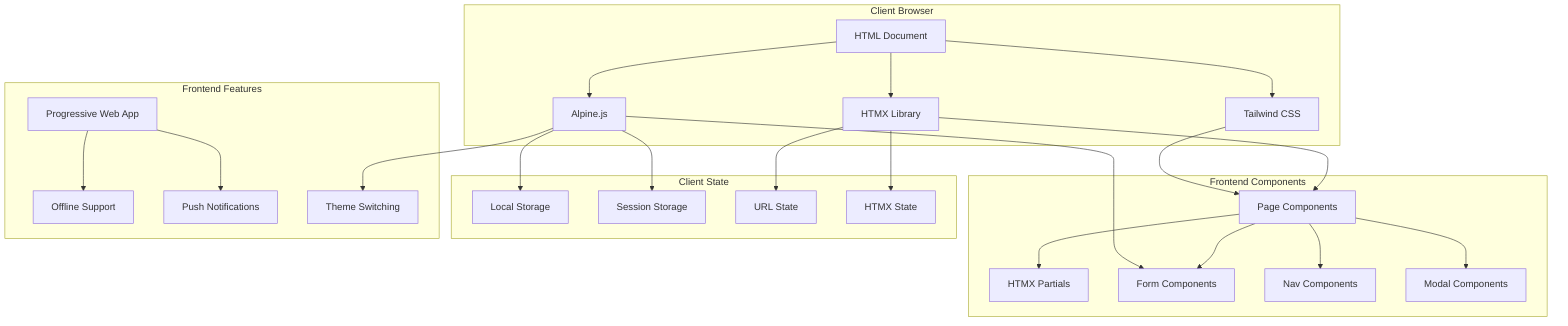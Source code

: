 graph TB
    subgraph "Client Browser"
        HTML[HTML Document]
        HTMX[HTMX Library]
        Alpine[Alpine.js]
        TW[Tailwind CSS]
        
        HTML --> HTMX
        HTML --> Alpine
        HTML --> TW
    end

    subgraph "Frontend Components"
        Pages[Page Components]
        Partials[HTMX Partials]
        Forms[Form Components]
        Navigation[Nav Components]
        Modals[Modal Components]
        
        Pages --> Partials
        Pages --> Forms
        Pages --> Navigation
        Pages --> Modals
    end

    subgraph "Client State"
        LocalStorage[Local Storage]
        SessionStorage[Session Storage]
        URLState[URL State]
        HTMXState[HTMX State]
        
        Alpine --> LocalStorage
        Alpine --> SessionStorage
        HTMX --> URLState
        HTMX --> HTMXState
    end

    subgraph "Frontend Features"
        PWA[Progressive Web App]
        Offline[Offline Support]
        Push[Push Notifications]
        Theme[Theme Switching]
        
        PWA --> Offline
        PWA --> Push
        Alpine --> Theme
    end

    HTMX --> Pages
    Alpine --> Forms
    TW --> Pages